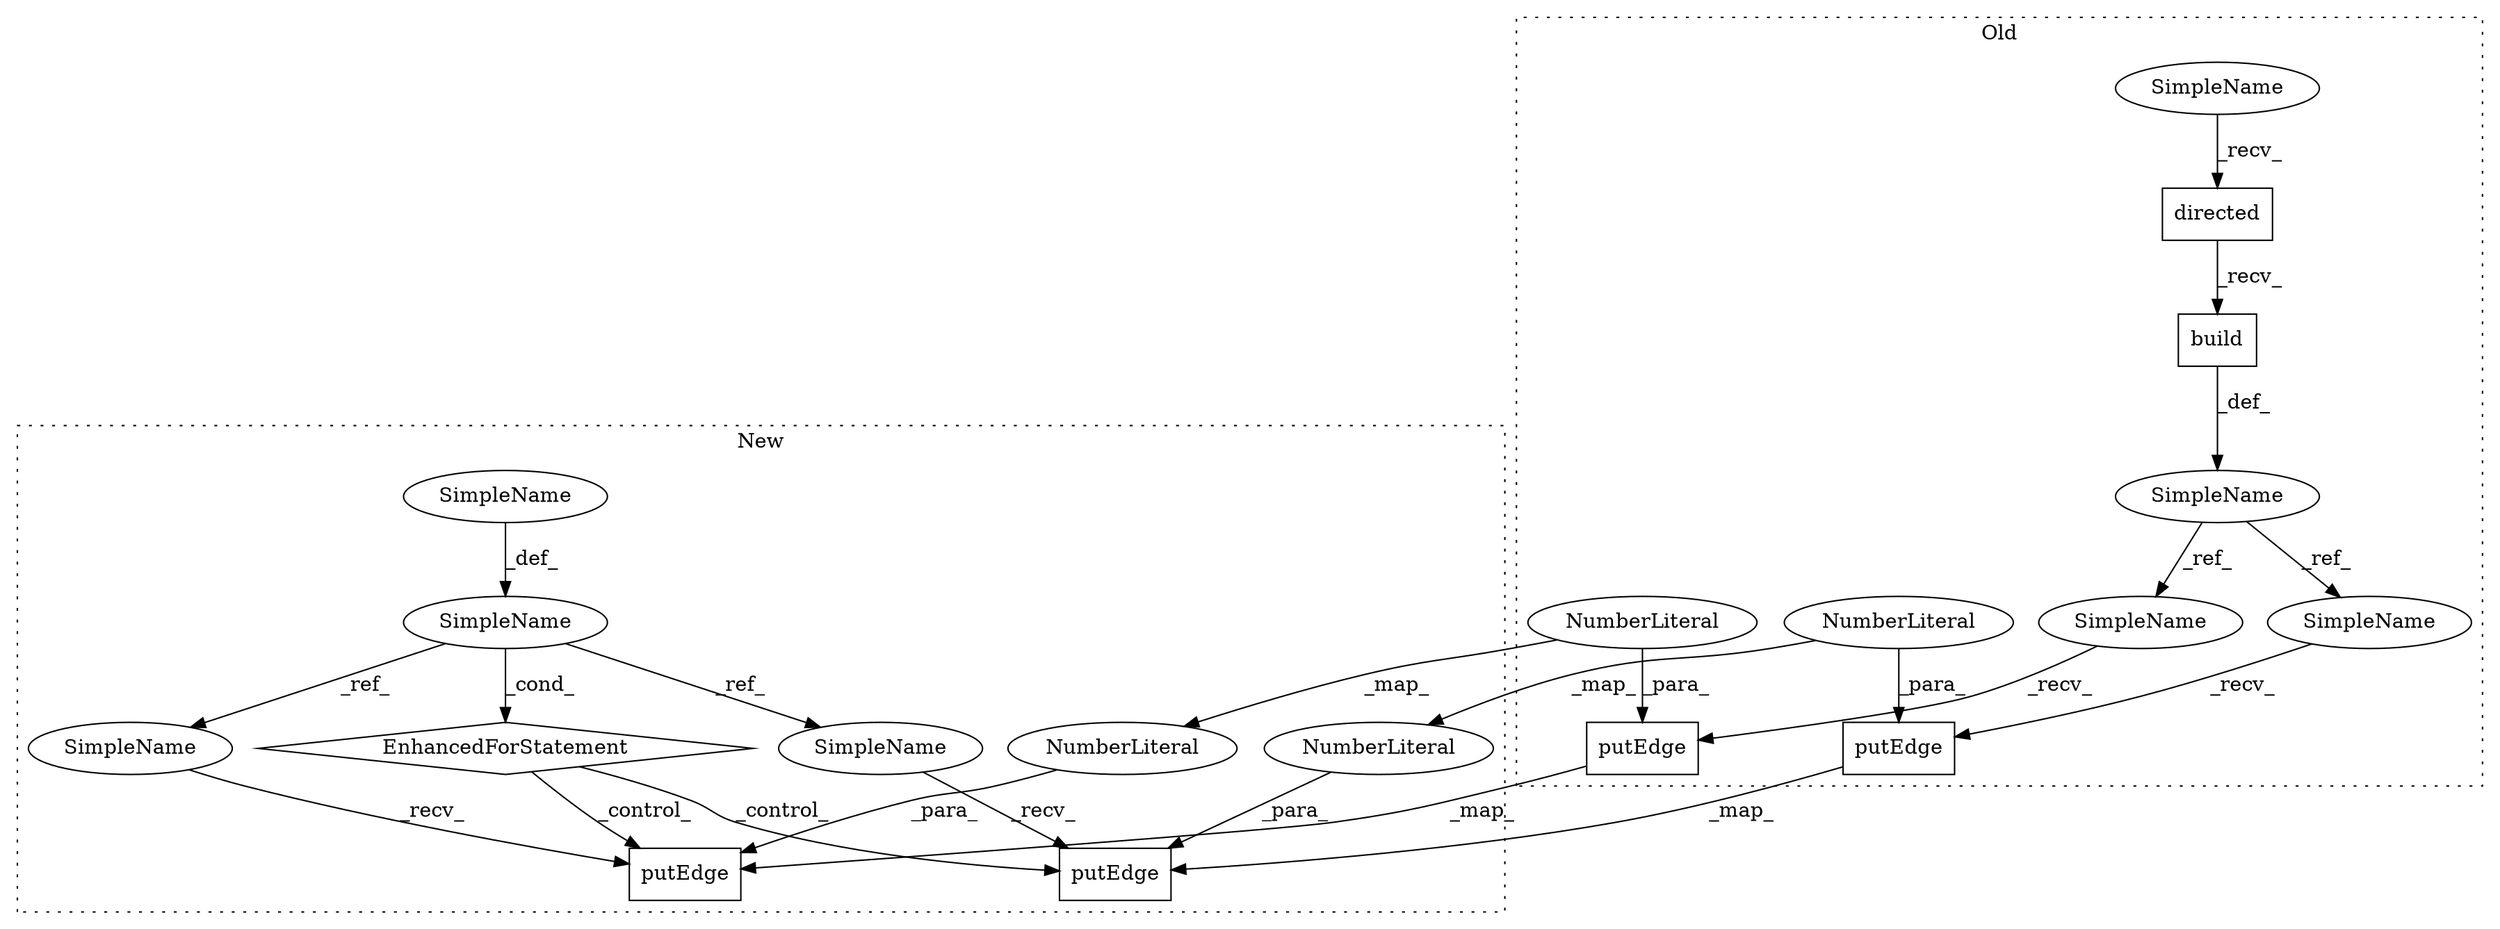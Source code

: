 digraph G {
subgraph cluster0 {
1 [label="putEdge" a="32" s="3041,3053" l="8,1" shape="box"];
3 [label="SimpleName" a="42" s="2974" l="13" shape="ellipse"];
7 [label="directed" a="32" s="3003" l="10" shape="box"];
8 [label="build" a="32" s="3014" l="7" shape="box"];
9 [label="putEdge" a="32" s="3074,3086" l="8,1" shape="box"];
11 [label="NumberLiteral" a="34" s="3085" l="1" shape="ellipse"];
14 [label="NumberLiteral" a="34" s="3052" l="1" shape="ellipse"];
15 [label="SimpleName" a="42" s="2990" l="12" shape="ellipse"];
16 [label="SimpleName" a="42" s="3027" l="13" shape="ellipse"];
17 [label="SimpleName" a="42" s="3060" l="13" shape="ellipse"];
label = "Old";
style="dotted";
}
subgraph cluster1 {
2 [label="putEdge" a="32" s="4136,4148" l="8,1" shape="box"];
4 [label="EnhancedForStatement" a="70" s="4046,4093" l="5,2" shape="diamond"];
5 [label="SimpleName" a="42" s="4073" l="5" shape="ellipse"];
6 [label="SimpleName" a="42" s="4081" l="12" shape="ellipse"];
10 [label="putEdge" a="32" s="4109,4121" l="8,1" shape="box"];
12 [label="NumberLiteral" a="34" s="4117" l="1" shape="ellipse"];
13 [label="NumberLiteral" a="34" s="4144" l="1" shape="ellipse"];
18 [label="SimpleName" a="42" s="4103" l="5" shape="ellipse"];
19 [label="SimpleName" a="42" s="4130" l="5" shape="ellipse"];
label = "New";
style="dotted";
}
1 -> 2 [label="_map_"];
3 -> 17 [label="_ref_"];
3 -> 16 [label="_ref_"];
4 -> 10 [label="_control_"];
4 -> 2 [label="_control_"];
5 -> 19 [label="_ref_"];
5 -> 4 [label="_cond_"];
5 -> 18 [label="_ref_"];
6 -> 5 [label="_def_"];
7 -> 8 [label="_recv_"];
8 -> 3 [label="_def_"];
9 -> 10 [label="_map_"];
11 -> 9 [label="_para_"];
11 -> 12 [label="_map_"];
12 -> 10 [label="_para_"];
13 -> 2 [label="_para_"];
14 -> 1 [label="_para_"];
14 -> 13 [label="_map_"];
15 -> 7 [label="_recv_"];
16 -> 1 [label="_recv_"];
17 -> 9 [label="_recv_"];
18 -> 10 [label="_recv_"];
19 -> 2 [label="_recv_"];
}